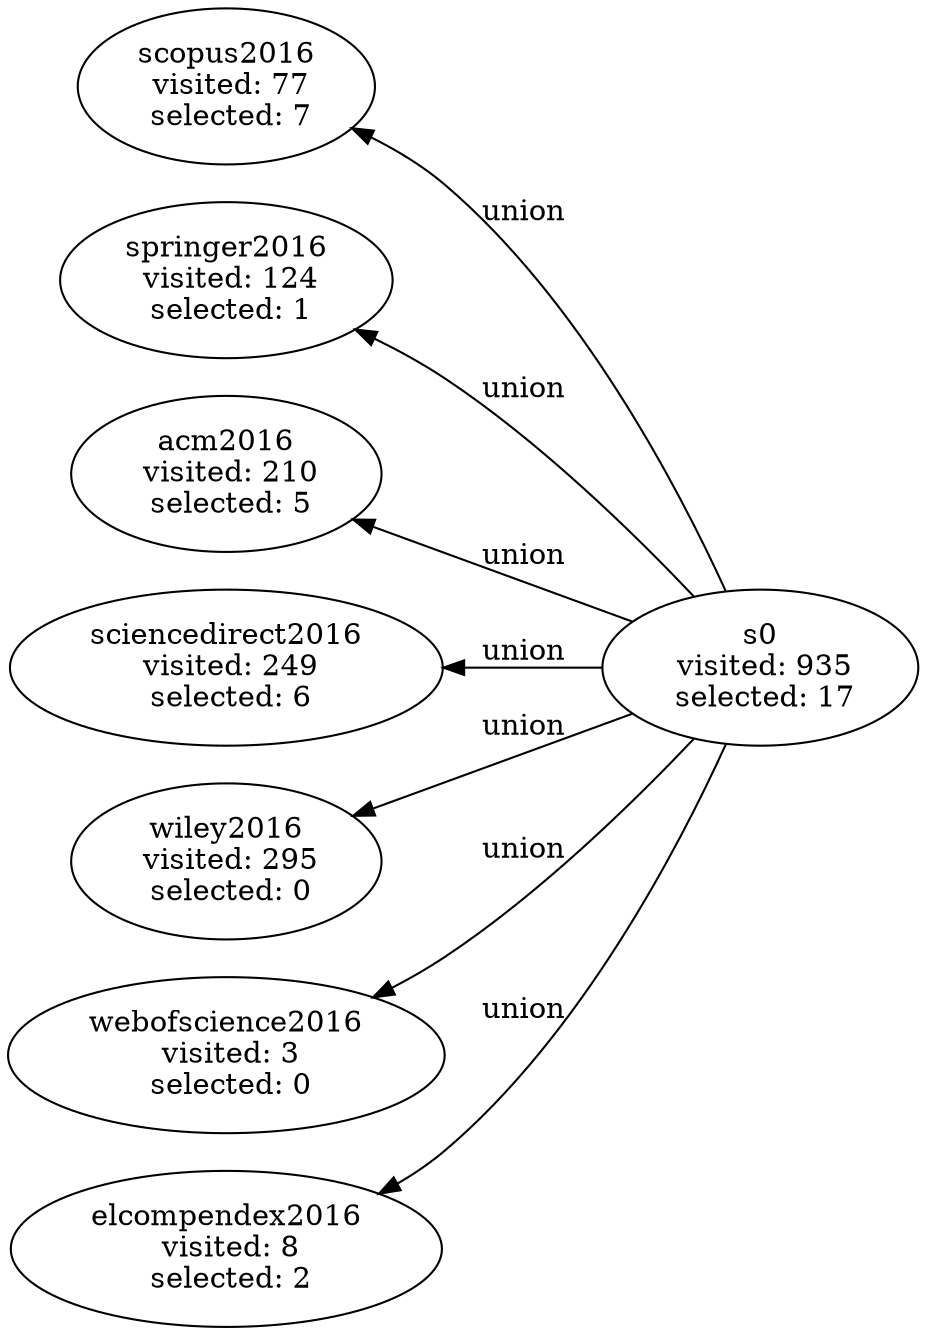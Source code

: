 digraph G {
  rankdir="RL";

  s0 [label="s0\n visited: 935\n selected: 17"];
  s0 -> scopus2016 [label="union"];
  s0 -> springer2016 [label="union"];
  s0 -> acm2016 [label="union"];
  s0 -> sciencedirect2016 [label="union"];
  s0 -> wiley2016 [label="union"];
  s0 -> webofscience2016 [label="union"];
  s0 -> elcompendex2016 [label="union"];

  scopus2016 [label="scopus2016\n visited: 77\n selected: 7"];

  springer2016 [label="springer2016\n visited: 124\n selected: 1"];

  acm2016 [label="acm2016\n visited: 210\n selected: 5"];

  sciencedirect2016 [label="sciencedirect2016\n visited: 249\n selected: 6"];

  wiley2016 [label="wiley2016\n visited: 295\n selected: 0"];

  webofscience2016 [label="webofscience2016\n visited: 3\n selected: 0"];

  elcompendex2016 [label="elcompendex2016\n visited: 8\n selected: 2"];

}